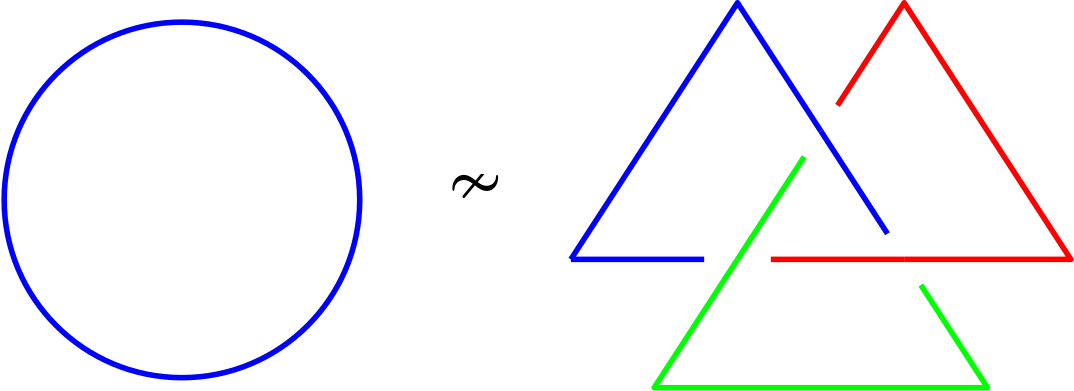 <?xml version="1.0"?>
<!DOCTYPE ipe SYSTEM "ipe.dtd">
<ipe version="70218" creator="Ipe 7.2.28">
<info created="D:20240227221819" modified="D:20240304154942"/>
<preamble>\usepackage{amssymb}</preamble>
<ipestyle name="basic">
<symbol name="arrow/arc(spx)">
<path stroke="sym-stroke" fill="sym-stroke" pen="sym-pen">
0 0 m
-1 0.333 l
-1 -0.333 l
h
</path>
</symbol>
<symbol name="arrow/farc(spx)">
<path stroke="sym-stroke" fill="white" pen="sym-pen">
0 0 m
-1 0.333 l
-1 -0.333 l
h
</path>
</symbol>
<symbol name="arrow/ptarc(spx)">
<path stroke="sym-stroke" fill="sym-stroke" pen="sym-pen">
0 0 m
-1 0.333 l
-0.8 0 l
-1 -0.333 l
h
</path>
</symbol>
<symbol name="arrow/fptarc(spx)">
<path stroke="sym-stroke" fill="white" pen="sym-pen">
0 0 m
-1 0.333 l
-0.8 0 l
-1 -0.333 l
h
</path>
</symbol>
<symbol name="mark/circle(sx)" transformations="translations">
<path fill="sym-stroke">
0.6 0 0 0.6 0 0 e
0.4 0 0 0.4 0 0 e
</path>
</symbol>
<symbol name="mark/disk(sx)" transformations="translations">
<path fill="sym-stroke">
0.6 0 0 0.6 0 0 e
</path>
</symbol>
<symbol name="mark/fdisk(sfx)" transformations="translations">
<group>
<path fill="sym-fill">
0.5 0 0 0.5 0 0 e
</path>
<path fill="sym-stroke" fillrule="eofill">
0.6 0 0 0.6 0 0 e
0.4 0 0 0.4 0 0 e
</path>
</group>
</symbol>
<symbol name="mark/box(sx)" transformations="translations">
<path fill="sym-stroke" fillrule="eofill">
-0.6 -0.6 m
0.6 -0.6 l
0.6 0.6 l
-0.6 0.6 l
h
-0.4 -0.4 m
0.4 -0.4 l
0.4 0.4 l
-0.4 0.4 l
h
</path>
</symbol>
<symbol name="mark/square(sx)" transformations="translations">
<path fill="sym-stroke">
-0.6 -0.6 m
0.6 -0.6 l
0.6 0.6 l
-0.6 0.6 l
h
</path>
</symbol>
<symbol name="mark/fsquare(sfx)" transformations="translations">
<group>
<path fill="sym-fill">
-0.5 -0.5 m
0.5 -0.5 l
0.5 0.5 l
-0.5 0.5 l
h
</path>
<path fill="sym-stroke" fillrule="eofill">
-0.6 -0.6 m
0.6 -0.6 l
0.6 0.6 l
-0.6 0.6 l
h
-0.4 -0.4 m
0.4 -0.4 l
0.4 0.4 l
-0.4 0.4 l
h
</path>
</group>
</symbol>
<symbol name="mark/cross(sx)" transformations="translations">
<group>
<path fill="sym-stroke">
-0.43 -0.57 m
0.57 0.43 l
0.43 0.57 l
-0.57 -0.43 l
h
</path>
<path fill="sym-stroke">
-0.43 0.57 m
0.57 -0.43 l
0.43 -0.57 l
-0.57 0.43 l
h
</path>
</group>
</symbol>
<symbol name="arrow/fnormal(spx)">
<path stroke="sym-stroke" fill="white" pen="sym-pen">
0 0 m
-1 0.333 l
-1 -0.333 l
h
</path>
</symbol>
<symbol name="arrow/pointed(spx)">
<path stroke="sym-stroke" fill="sym-stroke" pen="sym-pen">
0 0 m
-1 0.333 l
-0.8 0 l
-1 -0.333 l
h
</path>
</symbol>
<symbol name="arrow/fpointed(spx)">
<path stroke="sym-stroke" fill="white" pen="sym-pen">
0 0 m
-1 0.333 l
-0.8 0 l
-1 -0.333 l
h
</path>
</symbol>
<symbol name="arrow/linear(spx)">
<path stroke="sym-stroke" pen="sym-pen">
-1 0.333 m
0 0 l
-1 -0.333 l
</path>
</symbol>
<symbol name="arrow/fdouble(spx)">
<path stroke="sym-stroke" fill="white" pen="sym-pen">
0 0 m
-1 0.333 l
-1 -0.333 l
h
-1 0 m
-2 0.333 l
-2 -0.333 l
h
</path>
</symbol>
<symbol name="arrow/double(spx)">
<path stroke="sym-stroke" fill="sym-stroke" pen="sym-pen">
0 0 m
-1 0.333 l
-1 -0.333 l
h
-1 0 m
-2 0.333 l
-2 -0.333 l
h
</path>
</symbol>
<symbol name="arrow/mid-normal(spx)">
<path stroke="sym-stroke" fill="sym-stroke" pen="sym-pen">
0.5 0 m
-0.5 0.333 l
-0.5 -0.333 l
h
</path>
</symbol>
<symbol name="arrow/mid-fnormal(spx)">
<path stroke="sym-stroke" fill="white" pen="sym-pen">
0.5 0 m
-0.5 0.333 l
-0.5 -0.333 l
h
</path>
</symbol>
<symbol name="arrow/mid-pointed(spx)">
<path stroke="sym-stroke" fill="sym-stroke" pen="sym-pen">
0.5 0 m
-0.5 0.333 l
-0.3 0 l
-0.5 -0.333 l
h
</path>
</symbol>
<symbol name="arrow/mid-fpointed(spx)">
<path stroke="sym-stroke" fill="white" pen="sym-pen">
0.5 0 m
-0.5 0.333 l
-0.3 0 l
-0.5 -0.333 l
h
</path>
</symbol>
<symbol name="arrow/mid-double(spx)">
<path stroke="sym-stroke" fill="sym-stroke" pen="sym-pen">
1 0 m
0 0.333 l
0 -0.333 l
h
0 0 m
-1 0.333 l
-1 -0.333 l
h
</path>
</symbol>
<symbol name="arrow/mid-fdouble(spx)">
<path stroke="sym-stroke" fill="white" pen="sym-pen">
1 0 m
0 0.333 l
0 -0.333 l
h
0 0 m
-1 0.333 l
-1 -0.333 l
h
</path>
</symbol>
<anglesize name="22.5 deg" value="22.5"/>
<anglesize name="30 deg" value="30"/>
<anglesize name="45 deg" value="45"/>
<anglesize name="60 deg" value="60"/>
<anglesize name="90 deg" value="90"/>
<arrowsize name="large" value="10"/>
<arrowsize name="small" value="5"/>
<arrowsize name="tiny" value="3"/>
<color name="blue" value="0 0 1"/>
<color name="brown" value="0.647 0.165 0.165"/>
<color name="darkblue" value="0 0 0.545"/>
<color name="darkcyan" value="0 0.545 0.545"/>
<color name="darkgray" value="0.663"/>
<color name="darkgreen" value="0 0.392 0"/>
<color name="darkmagenta" value="0.545 0 0.545"/>
<color name="darkorange" value="1 0.549 0"/>
<color name="darkred" value="0.545 0 0"/>
<color name="gold" value="1 0.843 0"/>
<color name="gray" value="0.745"/>
<color name="green" value="0 1 0"/>
<color name="lightblue" value="0.678 0.847 0.902"/>
<color name="lightcyan" value="0.878 1 1"/>
<color name="lightgray" value="0.827"/>
<color name="lightgreen" value="0.565 0.933 0.565"/>
<color name="lightyellow" value="1 1 0.878"/>
<color name="navy" value="0 0 0.502"/>
<color name="orange" value="1 0.647 0"/>
<color name="pink" value="1 0.753 0.796"/>
<color name="purple" value="0.627 0.125 0.941"/>
<color name="red" value="1 0 0"/>
<color name="seagreen" value="0.18 0.545 0.341"/>
<color name="turquoise" value="0.251 0.878 0.816"/>
<color name="violet" value="0.933 0.51 0.933"/>
<color name="yellow" value="1 1 0"/>
<dashstyle name="dash dot dotted" value="[4 2 1 2 1 2] 0"/>
<dashstyle name="dash dotted" value="[4 2 1 2] 0"/>
<dashstyle name="dashed" value="[4] 0"/>
<dashstyle name="dotted" value="[1 3] 0"/>
<gridsize name="10 pts (~3.5 mm)" value="10"/>
<gridsize name="14 pts (~5 mm)" value="14"/>
<gridsize name="16 pts (~6 mm)" value="16"/>
<gridsize name="20 pts (~7 mm)" value="20"/>
<gridsize name="28 pts (~10 mm)" value="28"/>
<gridsize name="32 pts (~12 mm)" value="32"/>
<gridsize name="4 pts" value="4"/>
<gridsize name="56 pts (~20 mm)" value="56"/>
<gridsize name="8 pts (~3 mm)" value="8"/>
<opacity name="10%" value="0.1"/>
<opacity name="30%" value="0.3"/>
<opacity name="50%" value="0.5"/>
<opacity name="75%" value="0.75"/>
<pen name="fat" value="1.2"/>
<pen name="heavier" value="0.8"/>
<pen name="ultrafat" value="2"/>
<symbolsize name="large" value="5"/>
<symbolsize name="small" value="2"/>
<symbolsize name="tiny" value="1.1"/>
<textsize name="Huge" value="\Huge"/>
<textsize name="LARGE" value="\LARGE"/>
<textsize name="Large" value="\Large"/>
<textsize name="footnote" value="\footnotesize"/>
<textsize name="huge" value="\huge"/>
<textsize name="large" value="\large"/>
<textsize name="script" value="\scriptsize"/>
<textsize name="small" value="\small"/>
<textsize name="tiny" value="\tiny"/>
<textstyle name="center" begin="\begin{center}" end="\end{center}"/>
<textstyle name="item" begin="\begin{itemize}\item{}" end="\end{itemize}"/>
<textstyle name="itemize" begin="\begin{itemize}" end="\end{itemize}"/>
<tiling name="falling" angle="-60" step="4" width="1"/>
<tiling name="rising" angle="30" step="4" width="1"/>
</ipestyle>
<page>
<layer name="alpha"/>
<layer name="GRID"/>
<view layers="alpha" active="alpha"/>
<group layer="GRID">
<path stroke="gray">
0 0 m
595 0 l
</path>
<path stroke="gray">
0 13.8564 m
595 13.8564 l
</path>
<path stroke="gray">
0 27.7128 m
595 27.7128 l
</path>
<path stroke="gray">
0 41.5692 m
595 41.5692 l
</path>
<path stroke="gray">
0 55.4256 m
595 55.4256 l
</path>
<path stroke="gray">
0 69.282 m
595 69.282 l
</path>
<path stroke="gray">
0 83.1384 m
595 83.1384 l
</path>
<path stroke="gray">
0 96.9948 m
595 96.9948 l
</path>
<path stroke="gray">
0 110.851 m
595 110.851 l
</path>
<path stroke="gray">
0 124.708 m
595 124.708 l
</path>
<path stroke="gray">
0 138.564 m
595 138.564 l
</path>
<path stroke="gray">
0 152.42 m
595 152.42 l
</path>
<path stroke="gray">
0 166.277 m
595 166.277 l
</path>
<path stroke="gray">
0 180.133 m
595 180.133 l
</path>
<path stroke="gray">
0 193.99 m
595 193.99 l
</path>
<path stroke="gray">
0 207.846 m
595 207.846 l
</path>
<path stroke="gray">
0 221.703 m
595 221.703 l
</path>
<path stroke="gray">
0 235.559 m
595 235.559 l
</path>
<path stroke="gray">
0 249.415 m
595 249.415 l
</path>
<path stroke="gray">
0 263.272 m
595 263.272 l
</path>
<path stroke="gray">
0 277.128 m
595 277.128 l
</path>
<path stroke="gray">
0 290.985 m
595 290.985 l
</path>
<path stroke="gray">
0 304.841 m
595 304.841 l
</path>
<path stroke="gray">
0 318.697 m
595 318.697 l
</path>
<path stroke="gray">
0 332.554 m
595 332.554 l
</path>
<path stroke="gray">
0 346.41 m
595 346.41 l
</path>
<path stroke="gray">
0 360.267 m
595 360.267 l
</path>
<path stroke="gray">
0 374.123 m
595 374.123 l
</path>
<path stroke="gray">
0 387.979 m
595 387.979 l
</path>
<path stroke="gray">
0 401.836 m
595 401.836 l
</path>
<path stroke="gray">
0 415.692 m
595 415.692 l
</path>
<path stroke="gray">
0 429.549 m
595 429.549 l
</path>
<path stroke="gray">
0 443.405 m
595 443.405 l
</path>
<path stroke="gray">
0 457.261 m
595 457.261 l
</path>
<path stroke="gray">
0 471.118 m
595 471.118 l
</path>
<path stroke="gray">
0 484.974 m
595 484.974 l
</path>
<path stroke="gray">
0 498.831 m
595 498.831 l
</path>
<path stroke="gray">
0 512.687 m
595 512.687 l
</path>
<path stroke="gray">
0 526.543 m
595 526.543 l
</path>
<path stroke="gray">
0 540.4 m
595 540.4 l
</path>
<path stroke="gray">
0 554.256 m
595 554.256 l
</path>
<path stroke="gray">
0 568.113 m
595 568.113 l
</path>
<path stroke="gray">
0 581.969 m
595 581.969 l
</path>
<path stroke="gray">
0 595.825 m
595 595.825 l
</path>
<path stroke="gray">
0 609.682 m
595 609.682 l
</path>
<path stroke="gray">
0 623.538 m
595 623.538 l
</path>
<path stroke="gray">
0 637.395 m
595 637.395 l
</path>
<path stroke="gray">
0 651.251 m
595 651.251 l
</path>
<path stroke="gray">
0 665.108 m
595 665.108 l
</path>
<path stroke="gray">
0 678.964 m
595 678.964 l
</path>
<path stroke="gray">
0 692.82 m
595 692.82 l
</path>
<path stroke="gray">
0 706.677 m
595 706.677 l
</path>
<path stroke="gray">
0 720.533 m
595 720.533 l
</path>
<path stroke="gray">
0 734.39 m
595 734.39 l
</path>
<path stroke="gray">
0 748.246 m
595 748.246 l
</path>
<path stroke="gray">
0 762.102 m
595 762.102 l
</path>
<path stroke="gray">
0 775.959 m
595 775.959 l
</path>
<path stroke="gray">
0 789.815 m
595 789.815 l
</path>
<path stroke="gray">
0 803.672 m
595 803.672 l
</path>
<path stroke="gray">
0 817.528 m
595 817.528 l
</path>
<path stroke="gray">
0 831.384 m
595 831.384 l
</path>
<path stroke="gray">
0 0 m
486.129 842 l
</path>
<path stroke="gray">
16 0 m
502.129 842 l
</path>
<path stroke="gray">
32 0 m
518.129 842 l
</path>
<path stroke="gray">
48 0 m
534.129 842 l
</path>
<path stroke="gray">
64 0 m
550.129 842 l
</path>
<path stroke="gray">
80 0 m
566.129 842 l
</path>
<path stroke="gray">
96 0 m
582.129 842 l
</path>
<path stroke="gray">
112 0 m
595 836.581 l
</path>
<path stroke="gray">
128 0 m
595 808.868 l
</path>
<path stroke="gray">
144 0 m
595 781.155 l
</path>
<path stroke="gray">
160 0 m
595 753.442 l
</path>
<path stroke="gray">
176 0 m
595 725.729 l
</path>
<path stroke="gray">
192 0 m
595 698.016 l
</path>
<path stroke="gray">
208 0 m
595 670.304 l
</path>
<path stroke="gray">
224 0 m
595 642.591 l
</path>
<path stroke="gray">
240 0 m
595 614.878 l
</path>
<path stroke="gray">
256 0 m
595 587.165 l
</path>
<path stroke="gray">
272 0 m
595 559.452 l
</path>
<path stroke="gray">
288 0 m
595 531.74 l
</path>
<path stroke="gray">
304 0 m
595 504.027 l
</path>
<path stroke="gray">
320 0 m
595 476.314 l
</path>
<path stroke="gray">
336 0 m
595 448.601 l
</path>
<path stroke="gray">
352 0 m
595 420.888 l
</path>
<path stroke="gray">
368 0 m
595 393.176 l
</path>
<path stroke="gray">
384 0 m
595 365.463 l
</path>
<path stroke="gray">
400 0 m
595 337.75 l
</path>
<path stroke="gray">
416 0 m
595 310.037 l
</path>
<path stroke="gray">
432 0 m
595 282.324 l
</path>
<path stroke="gray">
448 0 m
595 254.611 l
</path>
<path stroke="gray">
464 0 m
595 226.899 l
</path>
<path stroke="gray">
480 0 m
595 199.186 l
</path>
<path stroke="gray">
496 0 m
595 171.473 l
</path>
<path stroke="gray">
512 0 m
595 143.76 l
</path>
<path stroke="gray">
528 0 m
595 116.047 l
</path>
<path stroke="gray">
544 0 m
595 88.3346 l
</path>
<path stroke="gray">
560 0 m
595 60.6218 l
</path>
<path stroke="gray">
576 0 m
595 32.909 l
</path>
<path stroke="gray">
592 0 m
595 5.19615 l
</path>
<path stroke="gray">
0 0 m
0 0 l
</path>
<path stroke="gray">
0 27.7128 m
16 0 l
</path>
<path stroke="gray">
0 55.4256 m
32 0 l
</path>
<path stroke="gray">
0 83.1384 m
48 0 l
</path>
<path stroke="gray">
0 110.851 m
64 0 l
</path>
<path stroke="gray">
0 138.564 m
80 0 l
</path>
<path stroke="gray">
0 166.277 m
96 0 l
</path>
<path stroke="gray">
0 193.99 m
112 0 l
</path>
<path stroke="gray">
0 221.703 m
128 0 l
</path>
<path stroke="gray">
0 249.415 m
144 0 l
</path>
<path stroke="gray">
0 277.128 m
160 0 l
</path>
<path stroke="gray">
0 304.841 m
176 0 l
</path>
<path stroke="gray">
0 332.554 m
192 0 l
</path>
<path stroke="gray">
0 360.267 m
208 0 l
</path>
<path stroke="gray">
0 387.979 m
224 0 l
</path>
<path stroke="gray">
0 415.692 m
240 0 l
</path>
<path stroke="gray">
0 443.405 m
256 0 l
</path>
<path stroke="gray">
0 471.118 m
272 0 l
</path>
<path stroke="gray">
0 498.831 m
288 0 l
</path>
<path stroke="gray">
0 526.543 m
304 0 l
</path>
<path stroke="gray">
0 554.256 m
320 0 l
</path>
<path stroke="gray">
0 581.969 m
336 0 l
</path>
<path stroke="gray">
0 609.682 m
352 0 l
</path>
<path stroke="gray">
0 637.395 m
368 0 l
</path>
<path stroke="gray">
0 665.108 m
384 0 l
</path>
<path stroke="gray">
0 692.82 m
400 0 l
</path>
<path stroke="gray">
0 720.533 m
416 0 l
</path>
<path stroke="gray">
0 748.246 m
432 0 l
</path>
<path stroke="gray">
0 775.959 m
448 0 l
</path>
<path stroke="gray">
0 803.672 m
464 0 l
</path>
<path stroke="gray">
0 831.384 m
480 0 l
</path>
<path stroke="gray">
9.87107 842 m
496 0 l
</path>
<path stroke="gray">
25.8711 842 m
512 0 l
</path>
<path stroke="gray">
41.8711 842 m
528 0 l
</path>
<path stroke="gray">
57.8711 842 m
544 0 l
</path>
<path stroke="gray">
73.8711 842 m
560 0 l
</path>
<path stroke="gray">
89.8711 842 m
576 0 l
</path>
<path stroke="gray">
105.871 842 m
592 0 l
</path>
<path stroke="gray">
121.871 842 m
595 22.5167 l
</path>
<path stroke="gray">
137.871 842 m
595 50.2295 l
</path>
<path stroke="gray">
153.871 842 m
595 77.9423 l
</path>
<path stroke="gray">
169.871 842 m
595 105.655 l
</path>
<path stroke="gray">
185.871 842 m
595 133.368 l
</path>
<path stroke="gray">
201.871 842 m
595 161.081 l
</path>
<path stroke="gray">
217.871 842 m
595 188.794 l
</path>
<path stroke="gray">
233.871 842 m
595 216.506 l
</path>
<path stroke="gray">
249.871 842 m
595 244.219 l
</path>
<path stroke="gray">
265.871 842 m
595 271.932 l
</path>
<path stroke="gray">
281.871 842 m
595 299.645 l
</path>
<path stroke="gray">
297.871 842 m
595 327.358 l
</path>
<path stroke="gray">
313.871 842 m
595 355.07 l
</path>
<path stroke="gray">
329.871 842 m
595 382.783 l
</path>
<path stroke="gray">
345.871 842 m
595 410.496 l
</path>
<path stroke="gray">
361.871 842 m
595 438.209 l
</path>
<path stroke="gray">
377.871 842 m
595 465.922 l
</path>
<path stroke="gray">
393.871 842 m
595 493.634 l
</path>
<path stroke="gray">
409.871 842 m
595 521.347 l
</path>
<path stroke="gray">
425.871 842 m
595 549.06 l
</path>
<path stroke="gray">
441.871 842 m
595 576.773 l
</path>
<path stroke="gray">
457.871 842 m
595 604.486 l
</path>
<path stroke="gray">
473.871 842 m
595 632.199 l
</path>
<path stroke="gray">
489.871 842 m
595 659.911 l
</path>
<path stroke="gray">
505.871 842 m
595 687.624 l
</path>
<path stroke="gray">
521.871 842 m
595 715.337 l
</path>
<path stroke="gray">
537.871 842 m
595 743.05 l
</path>
<path stroke="gray">
553.871 842 m
595 770.763 l
</path>
<path stroke="gray">
569.871 842 m
595 798.475 l
</path>
<path stroke="gray">
585.871 842 m
595 826.188 l
</path>
<path stroke="gray">
0 27.7128 m
470.129 842 l
</path>
<path stroke="gray">
0 55.4256 m
454.129 842 l
</path>
<path stroke="gray">
0 83.1384 m
438.129 842 l
</path>
<path stroke="gray">
0 110.851 m
422.129 842 l
</path>
<path stroke="gray">
0 138.564 m
406.129 842 l
</path>
<path stroke="gray">
0 166.277 m
390.129 842 l
</path>
<path stroke="gray">
0 193.99 m
374.129 842 l
</path>
<path stroke="gray">
0 221.703 m
358.129 842 l
</path>
<path stroke="gray">
0 249.415 m
342.129 842 l
</path>
<path stroke="gray">
0 277.128 m
326.129 842 l
</path>
<path stroke="gray">
0 304.841 m
310.129 842 l
</path>
<path stroke="gray">
0 332.554 m
294.129 842 l
</path>
<path stroke="gray">
0 360.267 m
278.129 842 l
</path>
<path stroke="gray">
0 387.979 m
262.129 842 l
</path>
<path stroke="gray">
0 415.692 m
246.129 842 l
</path>
<path stroke="gray">
0 443.405 m
230.129 842 l
</path>
<path stroke="gray">
0 471.118 m
214.129 842 l
</path>
<path stroke="gray">
0 498.831 m
198.129 842 l
</path>
<path stroke="gray">
0 526.543 m
182.129 842 l
</path>
<path stroke="gray">
0 554.256 m
166.129 842 l
</path>
<path stroke="gray">
0 581.969 m
150.129 842 l
</path>
<path stroke="gray">
0 609.682 m
134.129 842 l
</path>
<path stroke="gray">
0 637.395 m
118.129 842 l
</path>
<path stroke="gray">
0 665.108 m
102.129 842 l
</path>
<path stroke="gray">
0 692.82 m
86.1289 842 l
</path>
<path stroke="gray">
0 720.533 m
70.1289 842 l
</path>
<path stroke="gray">
0 748.246 m
54.1289 842 l
</path>
<path stroke="gray">
0 775.959 m
38.1289 842 l
</path>
<path stroke="gray">
0 803.672 m
22.1289 842 l
</path>
<path stroke="gray">
0 831.384 m
6.12893 842 l
</path>
</group>
<path layer="alpha" matrix="0.75 0 0 0.666667 100 180.133" stroke="blue" pen="ultrafat">
376 623.538 m
344 678.964 l
</path>
<path matrix="0.75 0 0 0.666667 100 180.133" stroke="green" pen="ultrafat">
336 665.108 m
304 609.682 l
</path>
<path matrix="0.75 0 0 0.666667 100 180.133" stroke="red" pen="ultrafat">
320 609.682 m
384 609.682 l
</path>
<path matrix="0.75 0 0 0.666667 100 180.133" stroke="red" pen="ultrafat">
384 609.682 m
464 609.682 l
384 748.246 l
352 692.82 l
</path>
<path matrix="0.75 0 0 0.666667 100 180.133" stroke="blue" pen="ultrafat">
344 678.964 m
304 748.246 l
224 609.682 l
</path>
<path matrix="0.75 0 0 0.666667 100 180.133" stroke="blue" pen="ultrafat">
288 609.682 m
224 609.682 l
</path>
<path matrix="0.75 0 0 0.666667 100 180.133" stroke="green" pen="ultrafat">
304 609.682 m
264 540.4 l
424 540.4 l
392 595.825 l
</path>
<path stroke="blue" pen="ultrafat">
64 0 0 64 128 608 e
</path>
<text matrix="1 0 0 1 0 16" transformations="translations" pos="224 592" stroke="black" type="label" width="19.279" height="9.094" depth="0" valign="baseline" size="Huge" style="math">\nsim</text>
</page>
</ipe>
